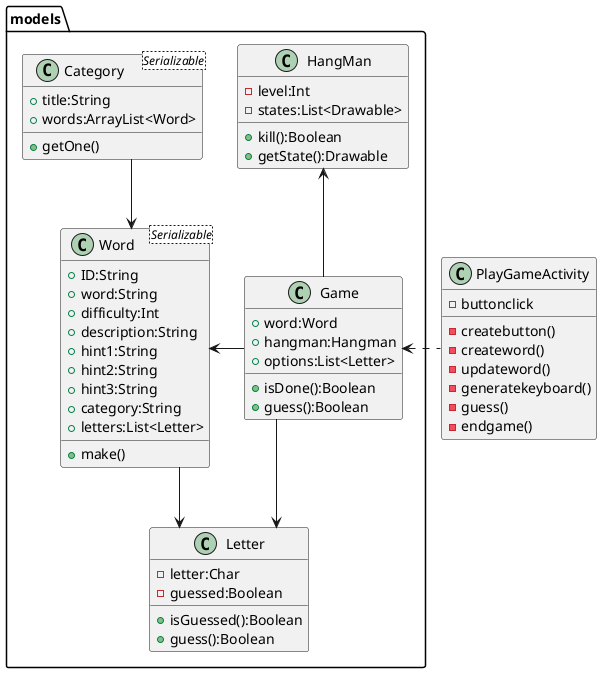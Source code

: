 @startuml
skinparam linetype ortho 
class PlayGameActivity{
    - buttonclick
    - createbutton()
    - createword()
    - updateword()
    - generatekeyboard()
    - guess()
    - endgame()
}

package models{
class Category<Serializable>{
    + title:String
    + words:ArrayList<Word>
    + getOne()
}
class Game{
    + word:Word
    + hangman:Hangman
    + options:List<Letter>
    + isDone():Boolean
    + guess():Boolean
}
Game -l-> Word
HangMan <-- Game
Game --> Letter
Category --> Word
Word --> Letter
class HangMan{
    - level:Int
    - states:List<Drawable>
    + kill():Boolean
    + getState():Drawable
}
class Letter{
    - letter:Char
    - guessed:Boolean
    + isGuessed():Boolean
    + guess():Boolean
}

class Word<Serializable>{
    + ID:String
    + word:String
    + difficulty:Int
    + description:String
    + hint1:String
    + hint2:String
    + hint3:String
    + category:String
    + letters:List<Letter>
    + make()
}
}


Game <. PlayGameActivity 

@enduml
